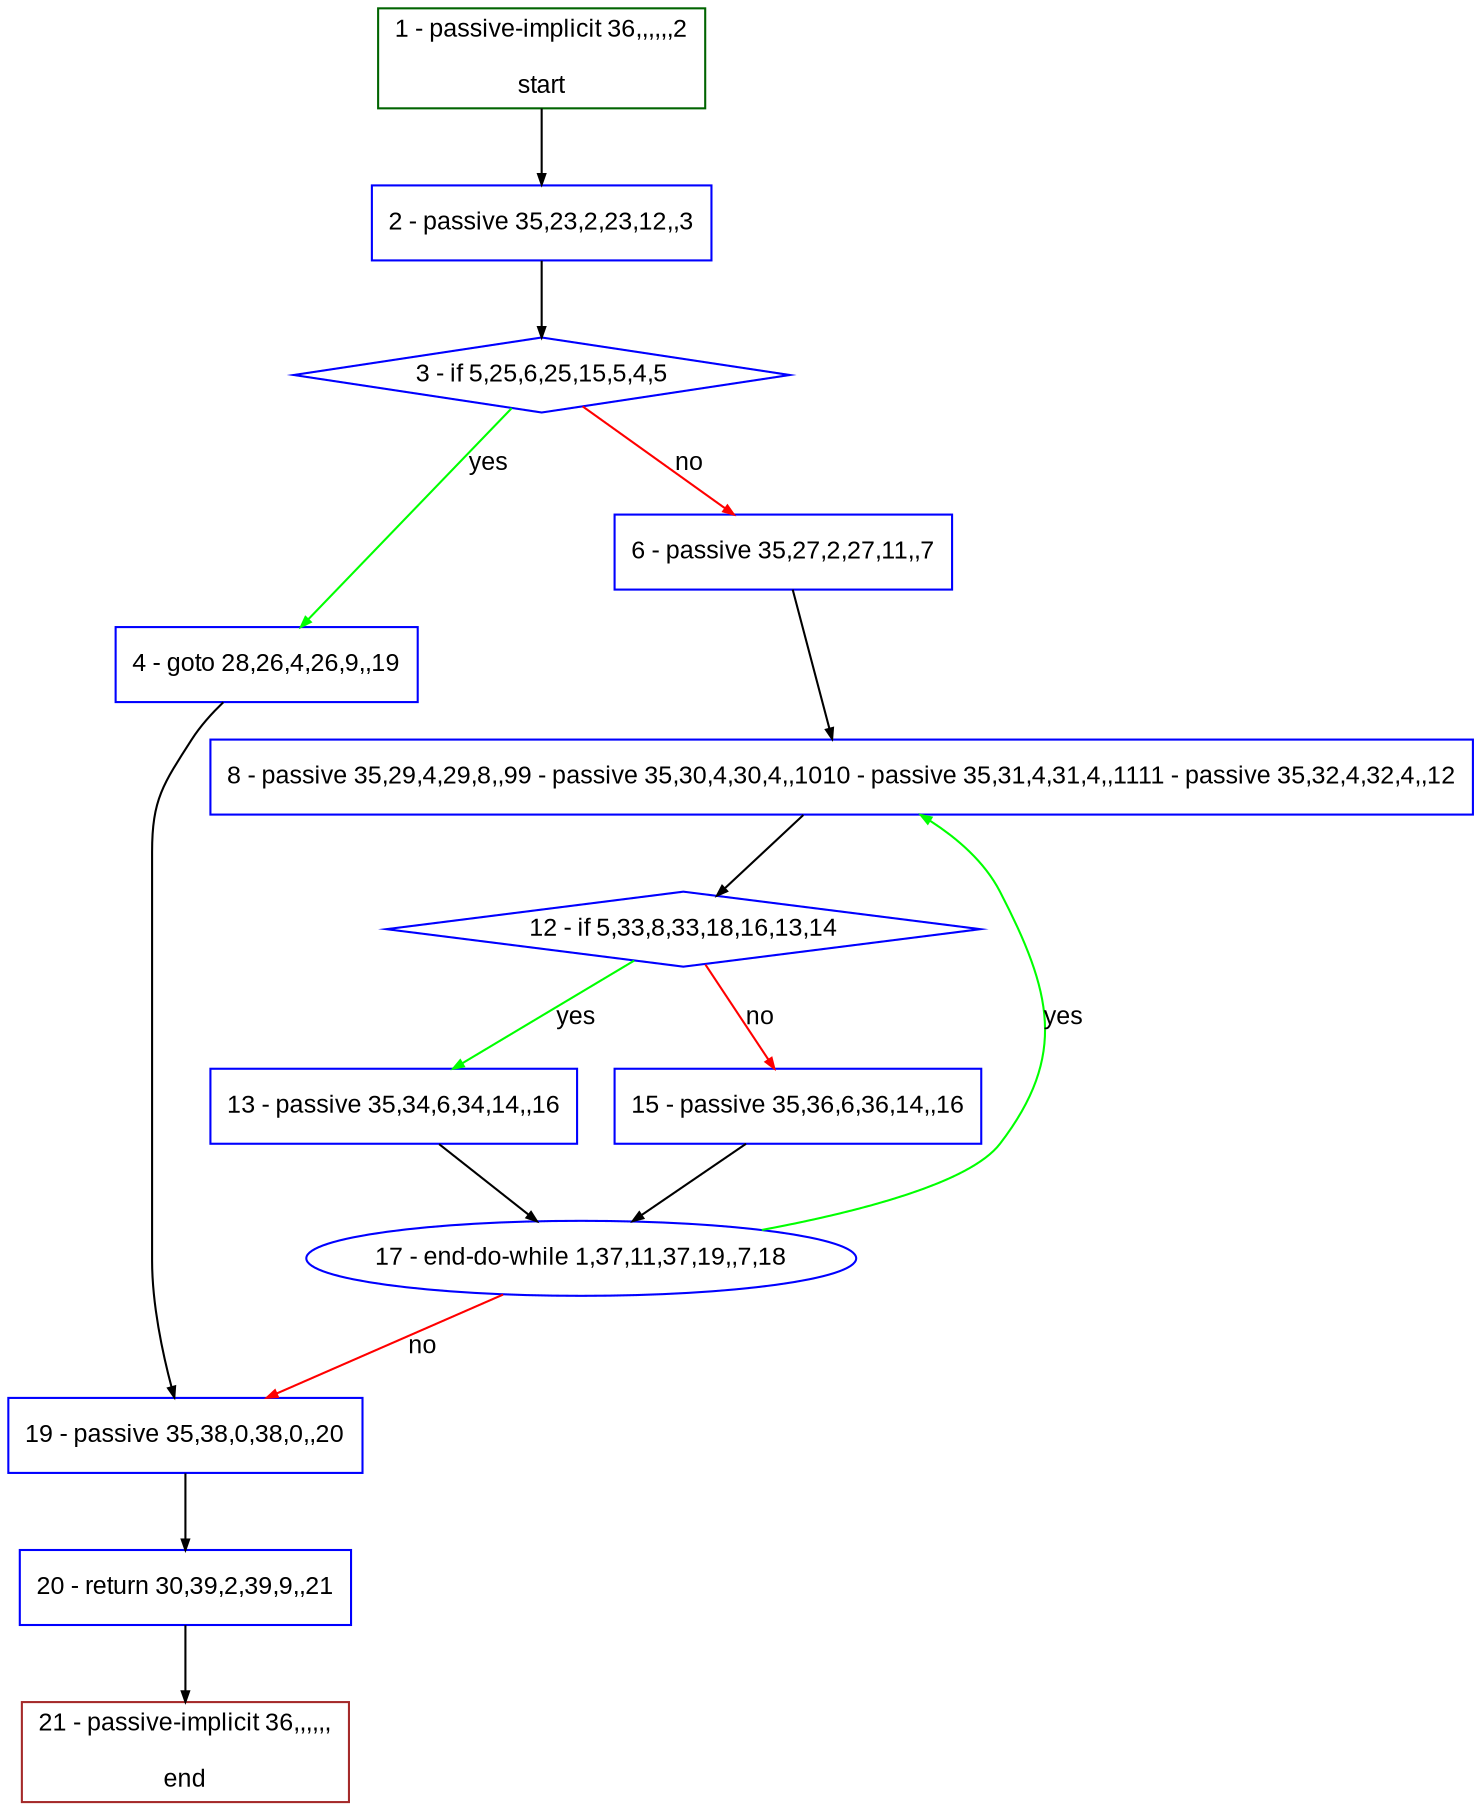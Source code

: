 digraph "" {
  graph [bgcolor="white", fillcolor="#FFFFCC", pack="true", packmode="clust", fontname="Arial", label="", fontsize="12", compound="true", style="rounded,filled"];
  node [node_initialized="no", fillcolor="white", fontname="Arial", label="", color="grey", fontsize="12", fixedsize="false", compound="true", shape="rectangle", style="filled"];
  edge [arrowtail="none", lhead="", fontcolor="black", fontname="Arial", label="", color="black", fontsize="12", arrowhead="normal", arrowsize="0.5", compound="true", ltail="", dir="forward"];
  __N1 [fillcolor="#ffffff", label="2 - passive 35,23,2,23,12,,3", color="#0000ff", shape="box", style="filled"];
  __N2 [fillcolor="#ffffff", label="1 - passive-implicit 36,,,,,,2\n\nstart", color="#006400", shape="box", style="filled"];
  __N3 [fillcolor="#ffffff", label="3 - if 5,25,6,25,15,5,4,5", color="#0000ff", shape="diamond", style="filled"];
  __N4 [fillcolor="#ffffff", label="4 - goto 28,26,4,26,9,,19", color="#0000ff", shape="box", style="filled"];
  __N5 [fillcolor="#ffffff", label="6 - passive 35,27,2,27,11,,7", color="#0000ff", shape="box", style="filled"];
  __N6 [fillcolor="#ffffff", label="19 - passive 35,38,0,38,0,,20", color="#0000ff", shape="box", style="filled"];
  __N7 [fillcolor="#ffffff", label="8 - passive 35,29,4,29,8,,99 - passive 35,30,4,30,4,,1010 - passive 35,31,4,31,4,,1111 - passive 35,32,4,32,4,,12", color="#0000ff", shape="box", style="filled"];
  __N8 [fillcolor="#ffffff", label="12 - if 5,33,8,33,18,16,13,14", color="#0000ff", shape="diamond", style="filled"];
  __N9 [fillcolor="#ffffff", label="13 - passive 35,34,6,34,14,,16", color="#0000ff", shape="box", style="filled"];
  __N10 [fillcolor="#ffffff", label="15 - passive 35,36,6,36,14,,16", color="#0000ff", shape="box", style="filled"];
  __N11 [fillcolor="#ffffff", label="17 - end-do-while 1,37,11,37,19,,7,18", color="#0000ff", shape="oval", style="filled"];
  __N12 [fillcolor="#ffffff", label="20 - return 30,39,2,39,9,,21", color="#0000ff", shape="box", style="filled"];
  __N13 [fillcolor="#ffffff", label="21 - passive-implicit 36,,,,,,\n\nend", color="#a52a2a", shape="box", style="filled"];
  __N2 -> __N1 [arrowtail="none", color="#000000", label="", arrowhead="normal", dir="forward"];
  __N1 -> __N3 [arrowtail="none", color="#000000", label="", arrowhead="normal", dir="forward"];
  __N3 -> __N4 [arrowtail="none", color="#00ff00", label="yes", arrowhead="normal", dir="forward"];
  __N3 -> __N5 [arrowtail="none", color="#ff0000", label="no", arrowhead="normal", dir="forward"];
  __N4 -> __N6 [arrowtail="none", color="#000000", label="", arrowhead="normal", dir="forward"];
  __N5 -> __N7 [arrowtail="none", color="#000000", label="", arrowhead="normal", dir="forward"];
  __N7 -> __N8 [arrowtail="none", color="#000000", label="", arrowhead="normal", dir="forward"];
  __N8 -> __N9 [arrowtail="none", color="#00ff00", label="yes", arrowhead="normal", dir="forward"];
  __N8 -> __N10 [arrowtail="none", color="#ff0000", label="no", arrowhead="normal", dir="forward"];
  __N9 -> __N11 [arrowtail="none", color="#000000", label="", arrowhead="normal", dir="forward"];
  __N10 -> __N11 [arrowtail="none", color="#000000", label="", arrowhead="normal", dir="forward"];
  __N11 -> __N7 [arrowtail="none", color="#00ff00", label="yes", arrowhead="normal", dir="forward"];
  __N11 -> __N6 [arrowtail="none", color="#ff0000", label="no", arrowhead="normal", dir="forward"];
  __N6 -> __N12 [arrowtail="none", color="#000000", label="", arrowhead="normal", dir="forward"];
  __N12 -> __N13 [arrowtail="none", color="#000000", label="", arrowhead="normal", dir="forward"];
}
